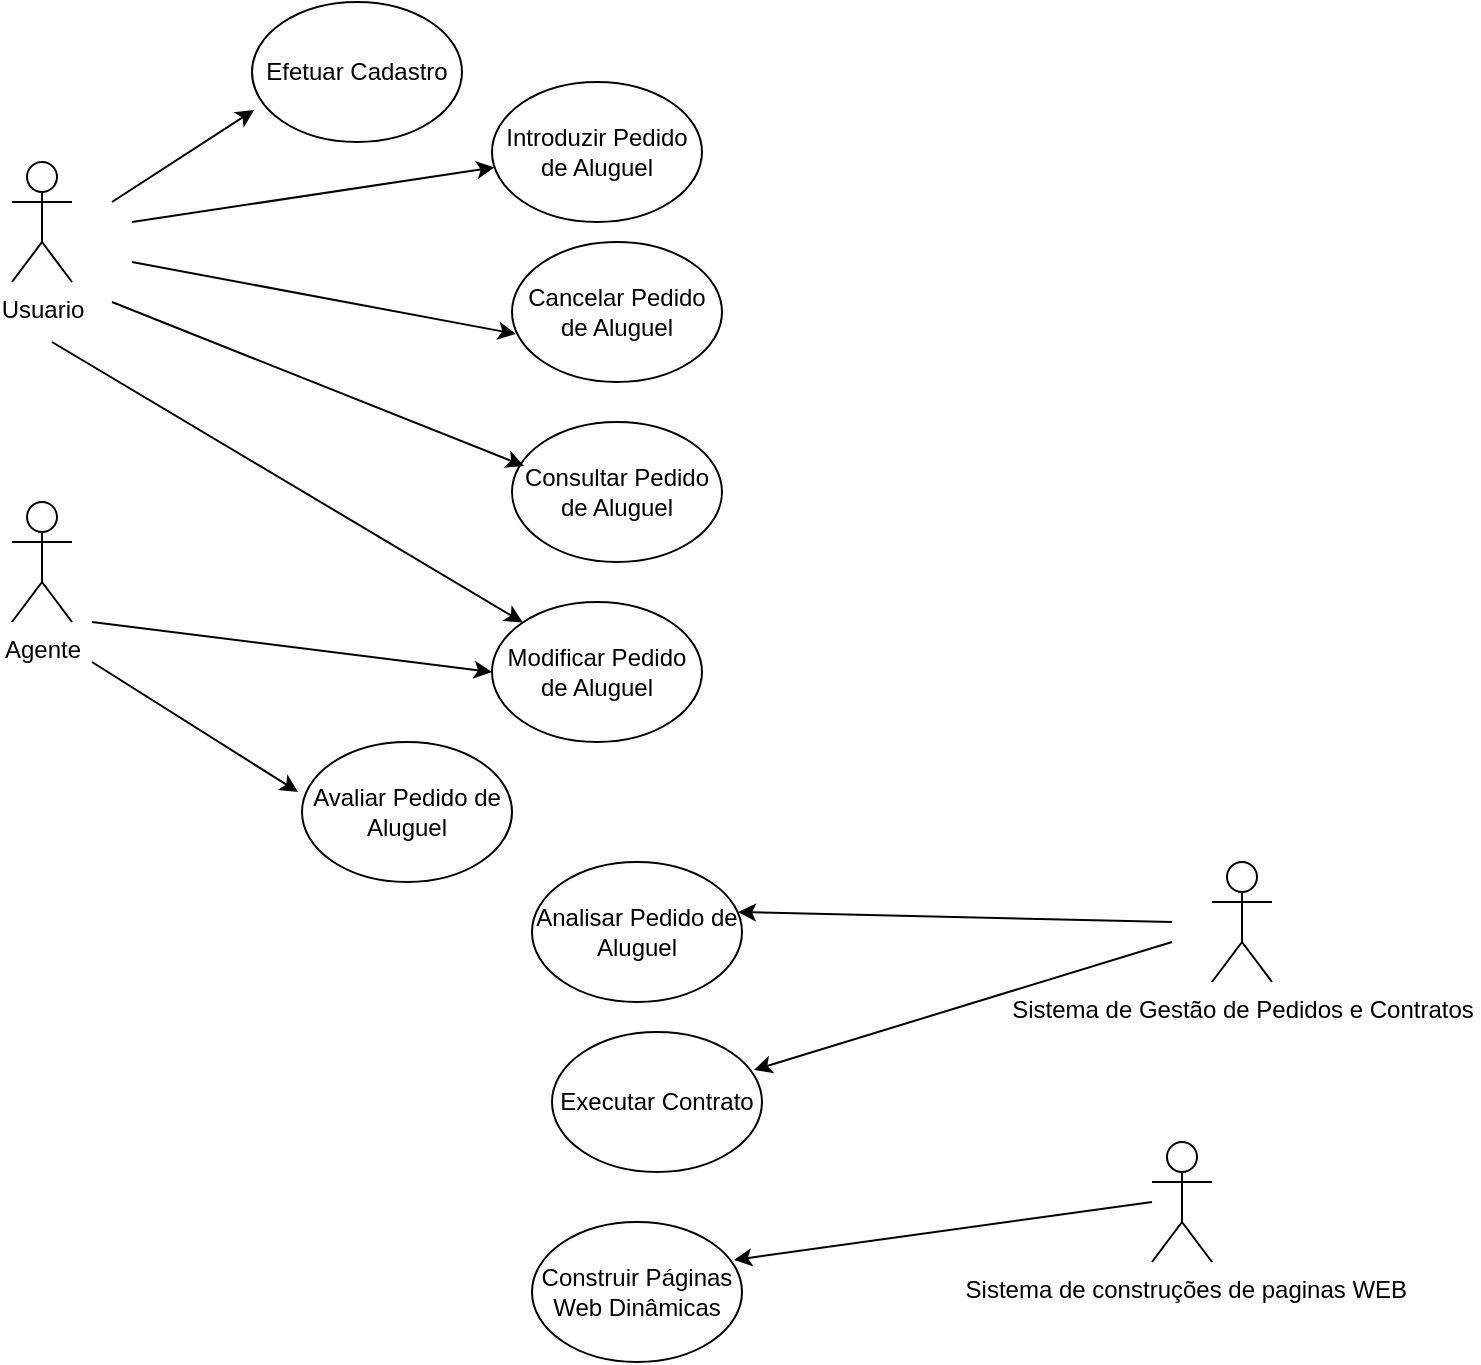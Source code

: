 <mxfile version="21.7.4" type="device">
  <diagram id="_lGZGJvk3q2dsF-b6tkT" name="Página-1">
    <mxGraphModel dx="1434" dy="790" grid="1" gridSize="10" guides="1" tooltips="1" connect="1" arrows="1" fold="1" page="1" pageScale="1" pageWidth="827" pageHeight="1169" math="0" shadow="0">
      <root>
        <mxCell id="0" />
        <mxCell id="1" parent="0" />
        <mxCell id="0ke1TGHcGjM2EOrOQbJE-1" value="Usuario&lt;br&gt;" style="shape=umlActor;verticalLabelPosition=bottom;verticalAlign=top;html=1;outlineConnect=0;" vertex="1" parent="1">
          <mxGeometry x="130" y="80" width="30" height="60" as="geometry" />
        </mxCell>
        <mxCell id="0ke1TGHcGjM2EOrOQbJE-2" value="Agente" style="shape=umlActor;verticalLabelPosition=bottom;verticalAlign=top;html=1;outlineConnect=0;" vertex="1" parent="1">
          <mxGeometry x="130" y="250" width="30" height="60" as="geometry" />
        </mxCell>
        <mxCell id="0ke1TGHcGjM2EOrOQbJE-3" value="&amp;nbsp;Sistema de Gestão de Pedidos e Contratos&amp;nbsp;&lt;br&gt;" style="shape=umlActor;verticalLabelPosition=bottom;verticalAlign=top;html=1;outlineConnect=0;" vertex="1" parent="1">
          <mxGeometry x="730" y="430" width="30" height="60" as="geometry" />
        </mxCell>
        <mxCell id="0ke1TGHcGjM2EOrOQbJE-4" value="&amp;nbsp;Sistema de construções de paginas WEB" style="shape=umlActor;verticalLabelPosition=bottom;verticalAlign=top;html=1;outlineConnect=0;" vertex="1" parent="1">
          <mxGeometry x="700" y="570" width="30" height="60" as="geometry" />
        </mxCell>
        <mxCell id="0ke1TGHcGjM2EOrOQbJE-11" value="Efetuar Cadastro " style="ellipse;whiteSpace=wrap;html=1;" vertex="1" parent="1">
          <mxGeometry x="250" width="105" height="70" as="geometry" />
        </mxCell>
        <mxCell id="0ke1TGHcGjM2EOrOQbJE-12" value="Introduzir Pedido de Aluguel  " style="ellipse;whiteSpace=wrap;html=1;" vertex="1" parent="1">
          <mxGeometry x="370" y="40" width="105" height="70" as="geometry" />
        </mxCell>
        <mxCell id="0ke1TGHcGjM2EOrOQbJE-13" value="Cancelar Pedido de Aluguel" style="ellipse;whiteSpace=wrap;html=1;" vertex="1" parent="1">
          <mxGeometry x="380" y="120" width="105" height="70" as="geometry" />
        </mxCell>
        <mxCell id="0ke1TGHcGjM2EOrOQbJE-14" value="Consultar Pedido de Aluguel  " style="ellipse;whiteSpace=wrap;html=1;" vertex="1" parent="1">
          <mxGeometry x="380" y="210" width="105" height="70" as="geometry" />
        </mxCell>
        <mxCell id="0ke1TGHcGjM2EOrOQbJE-17" value="Modificar Pedido de Aluguel" style="ellipse;whiteSpace=wrap;html=1;" vertex="1" parent="1">
          <mxGeometry x="370" y="300" width="105" height="70" as="geometry" />
        </mxCell>
        <mxCell id="0ke1TGHcGjM2EOrOQbJE-21" value="" style="endArrow=classic;html=1;rounded=0;entryX=0.01;entryY=0.771;entryDx=0;entryDy=0;entryPerimeter=0;" edge="1" parent="1" target="0ke1TGHcGjM2EOrOQbJE-11">
          <mxGeometry width="50" height="50" relative="1" as="geometry">
            <mxPoint x="180" y="100" as="sourcePoint" />
            <mxPoint x="230" y="50" as="targetPoint" />
          </mxGeometry>
        </mxCell>
        <mxCell id="0ke1TGHcGjM2EOrOQbJE-23" value="" style="endArrow=classic;html=1;rounded=0;" edge="1" parent="1" target="0ke1TGHcGjM2EOrOQbJE-12">
          <mxGeometry width="50" height="50" relative="1" as="geometry">
            <mxPoint x="190" y="110" as="sourcePoint" />
            <mxPoint x="261" y="64" as="targetPoint" />
          </mxGeometry>
        </mxCell>
        <mxCell id="0ke1TGHcGjM2EOrOQbJE-33" value="" style="endArrow=classic;html=1;rounded=0;entryX=0.019;entryY=0.657;entryDx=0;entryDy=0;entryPerimeter=0;" edge="1" parent="1" target="0ke1TGHcGjM2EOrOQbJE-13">
          <mxGeometry width="50" height="50" relative="1" as="geometry">
            <mxPoint x="190" y="130" as="sourcePoint" />
            <mxPoint x="361" y="164" as="targetPoint" />
          </mxGeometry>
        </mxCell>
        <mxCell id="0ke1TGHcGjM2EOrOQbJE-34" value="" style="endArrow=classic;html=1;rounded=0;entryX=0.057;entryY=0.314;entryDx=0;entryDy=0;entryPerimeter=0;" edge="1" parent="1" target="0ke1TGHcGjM2EOrOQbJE-14">
          <mxGeometry width="50" height="50" relative="1" as="geometry">
            <mxPoint x="180" y="150" as="sourcePoint" />
            <mxPoint x="371" y="174" as="targetPoint" />
          </mxGeometry>
        </mxCell>
        <mxCell id="0ke1TGHcGjM2EOrOQbJE-35" value="" style="endArrow=classic;html=1;rounded=0;entryX=0;entryY=0;entryDx=0;entryDy=0;" edge="1" parent="1" target="0ke1TGHcGjM2EOrOQbJE-17">
          <mxGeometry width="50" height="50" relative="1" as="geometry">
            <mxPoint x="150" y="170" as="sourcePoint" />
            <mxPoint x="381" y="184" as="targetPoint" />
          </mxGeometry>
        </mxCell>
        <mxCell id="0ke1TGHcGjM2EOrOQbJE-36" value="Avaliar Pedido de Aluguel " style="ellipse;whiteSpace=wrap;html=1;" vertex="1" parent="1">
          <mxGeometry x="275" y="370" width="105" height="70" as="geometry" />
        </mxCell>
        <mxCell id="0ke1TGHcGjM2EOrOQbJE-40" value="" style="endArrow=classic;html=1;rounded=0;entryX=0;entryY=0.5;entryDx=0;entryDy=0;" edge="1" parent="1" target="0ke1TGHcGjM2EOrOQbJE-17">
          <mxGeometry width="50" height="50" relative="1" as="geometry">
            <mxPoint x="170" y="310" as="sourcePoint" />
            <mxPoint x="396" y="320" as="targetPoint" />
          </mxGeometry>
        </mxCell>
        <mxCell id="0ke1TGHcGjM2EOrOQbJE-41" value="" style="endArrow=classic;html=1;rounded=0;entryX=-0.019;entryY=0.357;entryDx=0;entryDy=0;entryPerimeter=0;" edge="1" parent="1" target="0ke1TGHcGjM2EOrOQbJE-36">
          <mxGeometry width="50" height="50" relative="1" as="geometry">
            <mxPoint x="170" y="330" as="sourcePoint" />
            <mxPoint x="406" y="330" as="targetPoint" />
          </mxGeometry>
        </mxCell>
        <mxCell id="0ke1TGHcGjM2EOrOQbJE-42" value="Analisar Pedido de Aluguel" style="ellipse;whiteSpace=wrap;html=1;" vertex="1" parent="1">
          <mxGeometry x="390" y="430" width="105" height="70" as="geometry" />
        </mxCell>
        <mxCell id="0ke1TGHcGjM2EOrOQbJE-43" value="Executar Contrato" style="ellipse;whiteSpace=wrap;html=1;" vertex="1" parent="1">
          <mxGeometry x="400" y="515" width="105" height="70" as="geometry" />
        </mxCell>
        <mxCell id="0ke1TGHcGjM2EOrOQbJE-46" value="" style="endArrow=classic;html=1;rounded=0;entryX=0.981;entryY=0.357;entryDx=0;entryDy=0;entryPerimeter=0;" edge="1" parent="1" target="0ke1TGHcGjM2EOrOQbJE-42">
          <mxGeometry width="50" height="50" relative="1" as="geometry">
            <mxPoint x="710" y="460" as="sourcePoint" />
            <mxPoint x="283" y="405" as="targetPoint" />
          </mxGeometry>
        </mxCell>
        <mxCell id="0ke1TGHcGjM2EOrOQbJE-47" value="" style="endArrow=classic;html=1;rounded=0;entryX=0.962;entryY=0.271;entryDx=0;entryDy=0;entryPerimeter=0;" edge="1" parent="1" target="0ke1TGHcGjM2EOrOQbJE-43">
          <mxGeometry width="50" height="50" relative="1" as="geometry">
            <mxPoint x="710" y="470" as="sourcePoint" />
            <mxPoint x="293" y="415" as="targetPoint" />
          </mxGeometry>
        </mxCell>
        <mxCell id="0ke1TGHcGjM2EOrOQbJE-53" value="Construir Páginas Web Dinâmicas " style="ellipse;whiteSpace=wrap;html=1;" vertex="1" parent="1">
          <mxGeometry x="390" y="610" width="105" height="70" as="geometry" />
        </mxCell>
        <mxCell id="0ke1TGHcGjM2EOrOQbJE-54" value="" style="endArrow=classic;html=1;rounded=0;entryX=0.962;entryY=0.271;entryDx=0;entryDy=0;entryPerimeter=0;" edge="1" parent="1" target="0ke1TGHcGjM2EOrOQbJE-53">
          <mxGeometry width="50" height="50" relative="1" as="geometry">
            <mxPoint x="700" y="600" as="sourcePoint" />
            <mxPoint x="293" y="555" as="targetPoint" />
          </mxGeometry>
        </mxCell>
      </root>
    </mxGraphModel>
  </diagram>
</mxfile>
